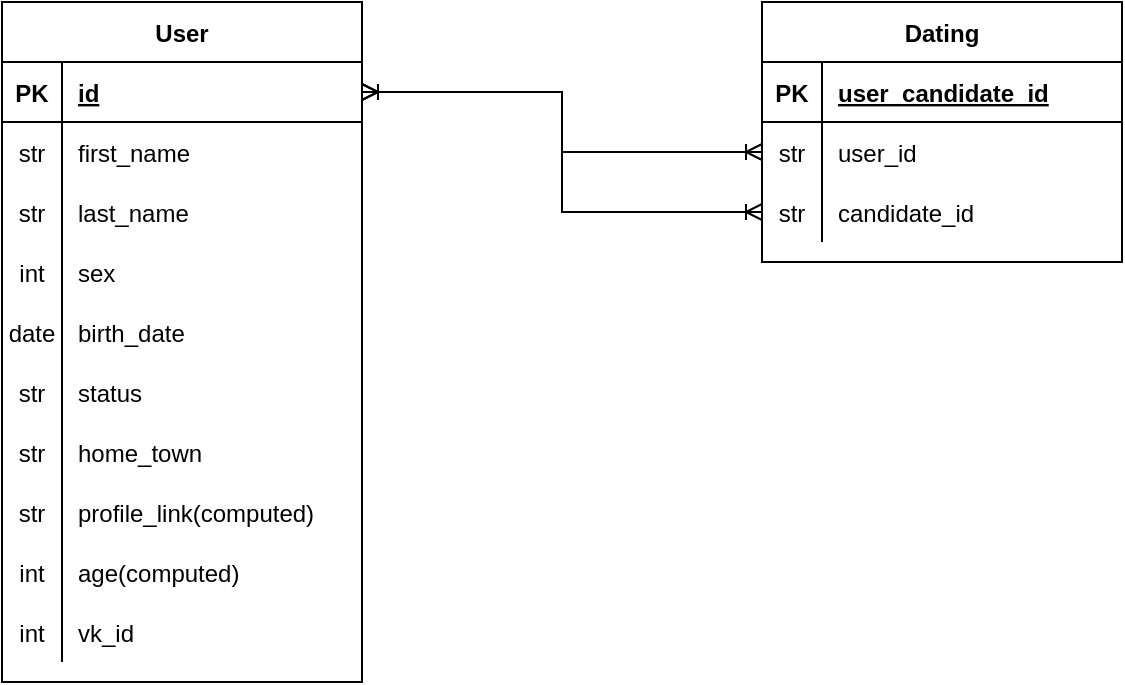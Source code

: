 <mxfile version="15.2.7" type="device"><diagram id="zHj1JFpUXUhbMjaCKAwa" name="Page-1"><mxGraphModel dx="898" dy="672" grid="1" gridSize="10" guides="1" tooltips="1" connect="1" arrows="1" fold="1" page="1" pageScale="1" pageWidth="827" pageHeight="1169" math="0" shadow="0"><root><mxCell id="0"/><mxCell id="1" parent="0"/><mxCell id="35wD_DFMuD8EJYjllt0G-1" value="User" style="shape=table;startSize=30;container=1;collapsible=1;childLayout=tableLayout;fixedRows=1;rowLines=0;fontStyle=1;align=center;resizeLast=1;" parent="1" vertex="1"><mxGeometry x="40" y="40" width="180" height="340" as="geometry"/></mxCell><mxCell id="35wD_DFMuD8EJYjllt0G-2" value="" style="shape=partialRectangle;collapsible=0;dropTarget=0;pointerEvents=0;fillColor=none;top=0;left=0;bottom=1;right=0;points=[[0,0.5],[1,0.5]];portConstraint=eastwest;" parent="35wD_DFMuD8EJYjllt0G-1" vertex="1"><mxGeometry y="30" width="180" height="30" as="geometry"/></mxCell><mxCell id="35wD_DFMuD8EJYjllt0G-3" value="PK" style="shape=partialRectangle;connectable=0;fillColor=none;top=0;left=0;bottom=0;right=0;fontStyle=1;overflow=hidden;" parent="35wD_DFMuD8EJYjllt0G-2" vertex="1"><mxGeometry width="30" height="30" as="geometry"><mxRectangle width="30" height="30" as="alternateBounds"/></mxGeometry></mxCell><mxCell id="35wD_DFMuD8EJYjllt0G-4" value="id" style="shape=partialRectangle;connectable=0;fillColor=none;top=0;left=0;bottom=0;right=0;align=left;spacingLeft=6;fontStyle=5;overflow=hidden;" parent="35wD_DFMuD8EJYjllt0G-2" vertex="1"><mxGeometry x="30" width="150" height="30" as="geometry"><mxRectangle width="150" height="30" as="alternateBounds"/></mxGeometry></mxCell><mxCell id="35wD_DFMuD8EJYjllt0G-8" value="" style="shape=partialRectangle;collapsible=0;dropTarget=0;pointerEvents=0;fillColor=none;top=0;left=0;bottom=0;right=0;points=[[0,0.5],[1,0.5]];portConstraint=eastwest;" parent="35wD_DFMuD8EJYjllt0G-1" vertex="1"><mxGeometry y="60" width="180" height="30" as="geometry"/></mxCell><mxCell id="35wD_DFMuD8EJYjllt0G-9" value="str" style="shape=partialRectangle;connectable=0;fillColor=none;top=0;left=0;bottom=0;right=0;editable=1;overflow=hidden;" parent="35wD_DFMuD8EJYjllt0G-8" vertex="1"><mxGeometry width="30" height="30" as="geometry"><mxRectangle width="30" height="30" as="alternateBounds"/></mxGeometry></mxCell><mxCell id="35wD_DFMuD8EJYjllt0G-10" value="first_name" style="shape=partialRectangle;connectable=0;fillColor=none;top=0;left=0;bottom=0;right=0;align=left;spacingLeft=6;overflow=hidden;" parent="35wD_DFMuD8EJYjllt0G-8" vertex="1"><mxGeometry x="30" width="150" height="30" as="geometry"><mxRectangle width="150" height="30" as="alternateBounds"/></mxGeometry></mxCell><mxCell id="35wD_DFMuD8EJYjllt0G-101" value="" style="shape=partialRectangle;collapsible=0;dropTarget=0;pointerEvents=0;fillColor=none;top=0;left=0;bottom=0;right=0;points=[[0,0.5],[1,0.5]];portConstraint=eastwest;" parent="35wD_DFMuD8EJYjllt0G-1" vertex="1"><mxGeometry y="90" width="180" height="30" as="geometry"/></mxCell><mxCell id="35wD_DFMuD8EJYjllt0G-102" value="str" style="shape=partialRectangle;connectable=0;fillColor=none;top=0;left=0;bottom=0;right=0;editable=1;overflow=hidden;" parent="35wD_DFMuD8EJYjllt0G-101" vertex="1"><mxGeometry width="30" height="30" as="geometry"><mxRectangle width="30" height="30" as="alternateBounds"/></mxGeometry></mxCell><mxCell id="35wD_DFMuD8EJYjllt0G-103" value="last_name" style="shape=partialRectangle;connectable=0;fillColor=none;top=0;left=0;bottom=0;right=0;align=left;spacingLeft=6;overflow=hidden;" parent="35wD_DFMuD8EJYjllt0G-101" vertex="1"><mxGeometry x="30" width="150" height="30" as="geometry"><mxRectangle width="150" height="30" as="alternateBounds"/></mxGeometry></mxCell><mxCell id="35wD_DFMuD8EJYjllt0G-104" value="" style="shape=partialRectangle;collapsible=0;dropTarget=0;pointerEvents=0;fillColor=none;top=0;left=0;bottom=0;right=0;points=[[0,0.5],[1,0.5]];portConstraint=eastwest;" parent="35wD_DFMuD8EJYjllt0G-1" vertex="1"><mxGeometry y="120" width="180" height="30" as="geometry"/></mxCell><mxCell id="35wD_DFMuD8EJYjllt0G-105" value="int" style="shape=partialRectangle;connectable=0;fillColor=none;top=0;left=0;bottom=0;right=0;editable=1;overflow=hidden;" parent="35wD_DFMuD8EJYjllt0G-104" vertex="1"><mxGeometry width="30" height="30" as="geometry"><mxRectangle width="30" height="30" as="alternateBounds"/></mxGeometry></mxCell><mxCell id="35wD_DFMuD8EJYjllt0G-106" value="sex" style="shape=partialRectangle;connectable=0;fillColor=none;top=0;left=0;bottom=0;right=0;align=left;spacingLeft=6;overflow=hidden;" parent="35wD_DFMuD8EJYjllt0G-104" vertex="1"><mxGeometry x="30" width="150" height="30" as="geometry"><mxRectangle width="150" height="30" as="alternateBounds"/></mxGeometry></mxCell><mxCell id="35wD_DFMuD8EJYjllt0G-107" value="" style="shape=partialRectangle;collapsible=0;dropTarget=0;pointerEvents=0;fillColor=none;top=0;left=0;bottom=0;right=0;points=[[0,0.5],[1,0.5]];portConstraint=eastwest;" parent="35wD_DFMuD8EJYjllt0G-1" vertex="1"><mxGeometry y="150" width="180" height="30" as="geometry"/></mxCell><mxCell id="35wD_DFMuD8EJYjllt0G-108" value="date" style="shape=partialRectangle;connectable=0;fillColor=none;top=0;left=0;bottom=0;right=0;editable=1;overflow=hidden;" parent="35wD_DFMuD8EJYjllt0G-107" vertex="1"><mxGeometry width="30" height="30" as="geometry"><mxRectangle width="30" height="30" as="alternateBounds"/></mxGeometry></mxCell><mxCell id="35wD_DFMuD8EJYjllt0G-109" value="birth_date" style="shape=partialRectangle;connectable=0;fillColor=none;top=0;left=0;bottom=0;right=0;align=left;spacingLeft=6;overflow=hidden;" parent="35wD_DFMuD8EJYjllt0G-107" vertex="1"><mxGeometry x="30" width="150" height="30" as="geometry"><mxRectangle width="150" height="30" as="alternateBounds"/></mxGeometry></mxCell><mxCell id="35wD_DFMuD8EJYjllt0G-110" value="" style="shape=partialRectangle;collapsible=0;dropTarget=0;pointerEvents=0;fillColor=none;top=0;left=0;bottom=0;right=0;points=[[0,0.5],[1,0.5]];portConstraint=eastwest;" parent="35wD_DFMuD8EJYjllt0G-1" vertex="1"><mxGeometry y="180" width="180" height="30" as="geometry"/></mxCell><mxCell id="35wD_DFMuD8EJYjllt0G-111" value="str" style="shape=partialRectangle;connectable=0;fillColor=none;top=0;left=0;bottom=0;right=0;editable=1;overflow=hidden;" parent="35wD_DFMuD8EJYjllt0G-110" vertex="1"><mxGeometry width="30" height="30" as="geometry"><mxRectangle width="30" height="30" as="alternateBounds"/></mxGeometry></mxCell><mxCell id="35wD_DFMuD8EJYjllt0G-112" value="status" style="shape=partialRectangle;connectable=0;fillColor=none;top=0;left=0;bottom=0;right=0;align=left;spacingLeft=6;overflow=hidden;" parent="35wD_DFMuD8EJYjllt0G-110" vertex="1"><mxGeometry x="30" width="150" height="30" as="geometry"><mxRectangle width="150" height="30" as="alternateBounds"/></mxGeometry></mxCell><mxCell id="35wD_DFMuD8EJYjllt0G-11" value="" style="shape=partialRectangle;collapsible=0;dropTarget=0;pointerEvents=0;fillColor=none;top=0;left=0;bottom=0;right=0;points=[[0,0.5],[1,0.5]];portConstraint=eastwest;" parent="35wD_DFMuD8EJYjllt0G-1" vertex="1"><mxGeometry y="210" width="180" height="30" as="geometry"/></mxCell><mxCell id="35wD_DFMuD8EJYjllt0G-12" value="str" style="shape=partialRectangle;connectable=0;fillColor=none;top=0;left=0;bottom=0;right=0;editable=1;overflow=hidden;" parent="35wD_DFMuD8EJYjllt0G-11" vertex="1"><mxGeometry width="30" height="30" as="geometry"><mxRectangle width="30" height="30" as="alternateBounds"/></mxGeometry></mxCell><mxCell id="35wD_DFMuD8EJYjllt0G-13" value="home_town" style="shape=partialRectangle;connectable=0;fillColor=none;top=0;left=0;bottom=0;right=0;align=left;spacingLeft=6;overflow=hidden;" parent="35wD_DFMuD8EJYjllt0G-11" vertex="1"><mxGeometry x="30" width="150" height="30" as="geometry"><mxRectangle width="150" height="30" as="alternateBounds"/></mxGeometry></mxCell><mxCell id="35wD_DFMuD8EJYjllt0G-27" value="" style="shape=partialRectangle;collapsible=0;dropTarget=0;pointerEvents=0;fillColor=none;top=0;left=0;bottom=0;right=0;points=[[0,0.5],[1,0.5]];portConstraint=eastwest;" parent="35wD_DFMuD8EJYjllt0G-1" vertex="1"><mxGeometry y="240" width="180" height="30" as="geometry"/></mxCell><mxCell id="35wD_DFMuD8EJYjllt0G-28" value="str" style="shape=partialRectangle;connectable=0;fillColor=none;top=0;left=0;bottom=0;right=0;editable=1;overflow=hidden;" parent="35wD_DFMuD8EJYjllt0G-27" vertex="1"><mxGeometry width="30" height="30" as="geometry"><mxRectangle width="30" height="30" as="alternateBounds"/></mxGeometry></mxCell><mxCell id="35wD_DFMuD8EJYjllt0G-29" value="profile_link(computed)" style="shape=partialRectangle;connectable=0;fillColor=none;top=0;left=0;bottom=0;right=0;align=left;spacingLeft=6;overflow=hidden;" parent="35wD_DFMuD8EJYjllt0G-27" vertex="1"><mxGeometry x="30" width="150" height="30" as="geometry"><mxRectangle width="150" height="30" as="alternateBounds"/></mxGeometry></mxCell><mxCell id="35wD_DFMuD8EJYjllt0G-113" value="" style="shape=partialRectangle;collapsible=0;dropTarget=0;pointerEvents=0;fillColor=none;top=0;left=0;bottom=0;right=0;points=[[0,0.5],[1,0.5]];portConstraint=eastwest;" parent="35wD_DFMuD8EJYjllt0G-1" vertex="1"><mxGeometry y="270" width="180" height="30" as="geometry"/></mxCell><mxCell id="35wD_DFMuD8EJYjllt0G-114" value="int" style="shape=partialRectangle;connectable=0;fillColor=none;top=0;left=0;bottom=0;right=0;editable=1;overflow=hidden;" parent="35wD_DFMuD8EJYjllt0G-113" vertex="1"><mxGeometry width="30" height="30" as="geometry"><mxRectangle width="30" height="30" as="alternateBounds"/></mxGeometry></mxCell><mxCell id="35wD_DFMuD8EJYjllt0G-115" value="age(computed)" style="shape=partialRectangle;connectable=0;fillColor=none;top=0;left=0;bottom=0;right=0;align=left;spacingLeft=6;overflow=hidden;" parent="35wD_DFMuD8EJYjllt0G-113" vertex="1"><mxGeometry x="30" width="150" height="30" as="geometry"><mxRectangle width="150" height="30" as="alternateBounds"/></mxGeometry></mxCell><mxCell id="BduAwMqkQnpO8G5eDh0t-1" value="" style="shape=partialRectangle;collapsible=0;dropTarget=0;pointerEvents=0;fillColor=none;top=0;left=0;bottom=0;right=0;points=[[0,0.5],[1,0.5]];portConstraint=eastwest;" vertex="1" parent="35wD_DFMuD8EJYjllt0G-1"><mxGeometry y="300" width="180" height="30" as="geometry"/></mxCell><mxCell id="BduAwMqkQnpO8G5eDh0t-2" value="int" style="shape=partialRectangle;connectable=0;fillColor=none;top=0;left=0;bottom=0;right=0;editable=1;overflow=hidden;" vertex="1" parent="BduAwMqkQnpO8G5eDh0t-1"><mxGeometry width="30" height="30" as="geometry"><mxRectangle width="30" height="30" as="alternateBounds"/></mxGeometry></mxCell><mxCell id="BduAwMqkQnpO8G5eDh0t-3" value="vk_id" style="shape=partialRectangle;connectable=0;fillColor=none;top=0;left=0;bottom=0;right=0;align=left;spacingLeft=6;overflow=hidden;" vertex="1" parent="BduAwMqkQnpO8G5eDh0t-1"><mxGeometry x="30" width="150" height="30" as="geometry"><mxRectangle width="150" height="30" as="alternateBounds"/></mxGeometry></mxCell><mxCell id="35wD_DFMuD8EJYjllt0G-77" value="" style="edgeStyle=orthogonalEdgeStyle;rounded=0;orthogonalLoop=1;jettySize=auto;html=1;startArrow=ERoneToMany;startFill=0;endArrow=ERoneToMany;endFill=0;entryX=1;entryY=0.5;entryDx=0;entryDy=0;exitX=0;exitY=0.5;exitDx=0;exitDy=0;" parent="1" source="35wD_DFMuD8EJYjllt0G-89" target="35wD_DFMuD8EJYjllt0G-2" edge="1"><mxGeometry relative="1" as="geometry"/></mxCell><mxCell id="35wD_DFMuD8EJYjllt0G-78" value="" style="edgeStyle=orthogonalEdgeStyle;rounded=0;orthogonalLoop=1;jettySize=auto;html=1;startArrow=ERoneToMany;startFill=0;endArrow=ERoneToMany;endFill=0;entryX=1;entryY=0.5;entryDx=0;entryDy=0;exitX=0;exitY=0.5;exitDx=0;exitDy=0;" parent="1" source="35wD_DFMuD8EJYjllt0G-98" target="35wD_DFMuD8EJYjllt0G-2" edge="1"><mxGeometry relative="1" as="geometry"/></mxCell><mxCell id="35wD_DFMuD8EJYjllt0G-79" value="Dating" style="shape=table;startSize=30;container=1;collapsible=1;childLayout=tableLayout;fixedRows=1;rowLines=0;fontStyle=1;align=center;resizeLast=1;" parent="1" vertex="1"><mxGeometry x="420" y="40" width="180" height="130" as="geometry"/></mxCell><mxCell id="35wD_DFMuD8EJYjllt0G-80" value="" style="shape=partialRectangle;collapsible=0;dropTarget=0;pointerEvents=0;fillColor=none;top=0;left=0;bottom=1;right=0;points=[[0,0.5],[1,0.5]];portConstraint=eastwest;" parent="35wD_DFMuD8EJYjllt0G-79" vertex="1"><mxGeometry y="30" width="180" height="30" as="geometry"/></mxCell><mxCell id="35wD_DFMuD8EJYjllt0G-81" value="PK" style="shape=partialRectangle;connectable=0;fillColor=none;top=0;left=0;bottom=0;right=0;fontStyle=1;overflow=hidden;" parent="35wD_DFMuD8EJYjllt0G-80" vertex="1"><mxGeometry width="30" height="30" as="geometry"><mxRectangle width="30" height="30" as="alternateBounds"/></mxGeometry></mxCell><mxCell id="35wD_DFMuD8EJYjllt0G-82" value="user_candidate_id" style="shape=partialRectangle;connectable=0;fillColor=none;top=0;left=0;bottom=0;right=0;align=left;spacingLeft=6;fontStyle=5;overflow=hidden;" parent="35wD_DFMuD8EJYjllt0G-80" vertex="1"><mxGeometry x="30" width="150" height="30" as="geometry"><mxRectangle width="150" height="30" as="alternateBounds"/></mxGeometry></mxCell><mxCell id="35wD_DFMuD8EJYjllt0G-89" value="" style="shape=partialRectangle;collapsible=0;dropTarget=0;pointerEvents=0;fillColor=none;top=0;left=0;bottom=0;right=0;points=[[0,0.5],[1,0.5]];portConstraint=eastwest;" parent="35wD_DFMuD8EJYjllt0G-79" vertex="1"><mxGeometry y="60" width="180" height="30" as="geometry"/></mxCell><mxCell id="35wD_DFMuD8EJYjllt0G-90" value="str" style="shape=partialRectangle;connectable=0;fillColor=none;top=0;left=0;bottom=0;right=0;editable=1;overflow=hidden;" parent="35wD_DFMuD8EJYjllt0G-89" vertex="1"><mxGeometry width="30" height="30" as="geometry"><mxRectangle width="30" height="30" as="alternateBounds"/></mxGeometry></mxCell><mxCell id="35wD_DFMuD8EJYjllt0G-91" value="user_id" style="shape=partialRectangle;connectable=0;fillColor=none;top=0;left=0;bottom=0;right=0;align=left;spacingLeft=6;overflow=hidden;" parent="35wD_DFMuD8EJYjllt0G-89" vertex="1"><mxGeometry x="30" width="150" height="30" as="geometry"><mxRectangle width="150" height="30" as="alternateBounds"/></mxGeometry></mxCell><mxCell id="35wD_DFMuD8EJYjllt0G-98" value="" style="shape=partialRectangle;collapsible=0;dropTarget=0;pointerEvents=0;fillColor=none;top=0;left=0;bottom=0;right=0;points=[[0,0.5],[1,0.5]];portConstraint=eastwest;" parent="35wD_DFMuD8EJYjllt0G-79" vertex="1"><mxGeometry y="90" width="180" height="30" as="geometry"/></mxCell><mxCell id="35wD_DFMuD8EJYjllt0G-99" value="str" style="shape=partialRectangle;connectable=0;fillColor=none;top=0;left=0;bottom=0;right=0;editable=1;overflow=hidden;" parent="35wD_DFMuD8EJYjllt0G-98" vertex="1"><mxGeometry width="30" height="30" as="geometry"><mxRectangle width="30" height="30" as="alternateBounds"/></mxGeometry></mxCell><mxCell id="35wD_DFMuD8EJYjllt0G-100" value="candidate_id" style="shape=partialRectangle;connectable=0;fillColor=none;top=0;left=0;bottom=0;right=0;align=left;spacingLeft=6;overflow=hidden;" parent="35wD_DFMuD8EJYjllt0G-98" vertex="1"><mxGeometry x="30" width="150" height="30" as="geometry"><mxRectangle width="150" height="30" as="alternateBounds"/></mxGeometry></mxCell></root></mxGraphModel></diagram></mxfile>